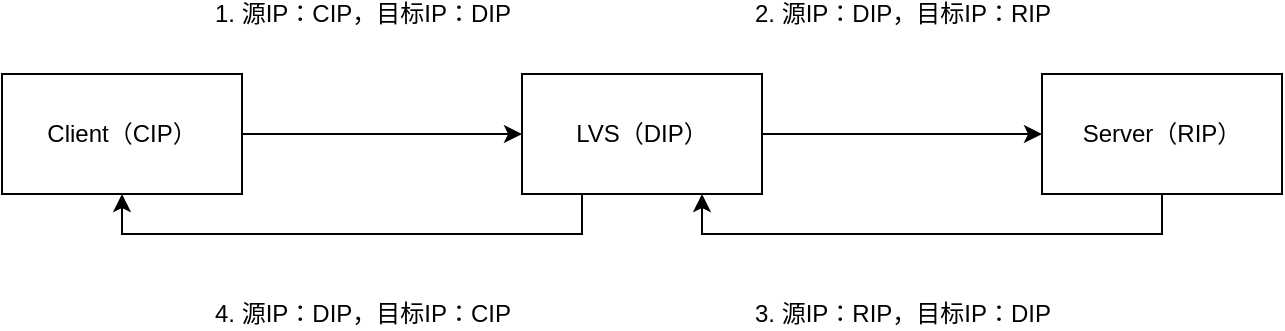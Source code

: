 <mxfile version="12.0.3" type="github" pages="2"><diagram id="XGJCP2oVrBj9UHKGXimX" name="LVS/NAT"><mxGraphModel dx="946" dy="597" grid="1" gridSize="10" guides="1" tooltips="1" connect="1" arrows="1" fold="1" page="0" pageScale="1" pageWidth="850" pageHeight="1100" math="0" shadow="0"><root><mxCell id="0"/><mxCell id="1" parent="0"/><mxCell id="vU1mHxbPiUz2_lGIzLmn-4" style="edgeStyle=orthogonalEdgeStyle;rounded=0;orthogonalLoop=1;jettySize=auto;html=1;exitX=1;exitY=0.5;exitDx=0;exitDy=0;entryX=0;entryY=0.5;entryDx=0;entryDy=0;" parent="1" source="vU1mHxbPiUz2_lGIzLmn-1" target="vU1mHxbPiUz2_lGIzLmn-2" edge="1"><mxGeometry relative="1" as="geometry"/></mxCell><mxCell id="vU1mHxbPiUz2_lGIzLmn-12" value="1. 源IP：CIP，目标IP：DIP" style="text;html=1;resizable=0;points=[];align=center;verticalAlign=middle;labelBackgroundColor=#ffffff;" parent="vU1mHxbPiUz2_lGIzLmn-4" vertex="1" connectable="0"><mxGeometry x="-0.757" y="2" relative="1" as="geometry"><mxPoint x="43" y="-58" as="offset"/></mxGeometry></mxCell><mxCell id="vU1mHxbPiUz2_lGIzLmn-1" value="Client（CIP）" style="rounded=0;whiteSpace=wrap;html=1;" parent="1" vertex="1"><mxGeometry x="160" y="210" width="120" height="60" as="geometry"/></mxCell><mxCell id="vU1mHxbPiUz2_lGIzLmn-5" style="edgeStyle=orthogonalEdgeStyle;rounded=0;orthogonalLoop=1;jettySize=auto;html=1;exitX=1;exitY=0.5;exitDx=0;exitDy=0;" parent="1" source="vU1mHxbPiUz2_lGIzLmn-2" target="vU1mHxbPiUz2_lGIzLmn-3" edge="1"><mxGeometry relative="1" as="geometry"/></mxCell><mxCell id="vU1mHxbPiUz2_lGIzLmn-14" value="2. 源IP：DIP，目标IP：RIP" style="text;html=1;resizable=0;points=[];align=center;verticalAlign=middle;labelBackgroundColor=#ffffff;" parent="vU1mHxbPiUz2_lGIzLmn-5" vertex="1" connectable="0"><mxGeometry x="-0.7" y="1" relative="1" as="geometry"><mxPoint x="49" y="-59" as="offset"/></mxGeometry></mxCell><mxCell id="vU1mHxbPiUz2_lGIzLmn-7" style="edgeStyle=orthogonalEdgeStyle;rounded=0;orthogonalLoop=1;jettySize=auto;html=1;exitX=0.25;exitY=1;exitDx=0;exitDy=0;entryX=0.5;entryY=1;entryDx=0;entryDy=0;" parent="1" source="vU1mHxbPiUz2_lGIzLmn-2" target="vU1mHxbPiUz2_lGIzLmn-1" edge="1"><mxGeometry relative="1" as="geometry"/></mxCell><mxCell id="vU1mHxbPiUz2_lGIzLmn-16" value="4. 源IP：DIP，目标IP：CIP" style="text;html=1;resizable=0;points=[];align=center;verticalAlign=middle;labelBackgroundColor=#ffffff;" parent="vU1mHxbPiUz2_lGIzLmn-7" vertex="1" connectable="0"><mxGeometry x="0.526" y="2" relative="1" as="geometry"><mxPoint x="76" y="38" as="offset"/></mxGeometry></mxCell><mxCell id="vU1mHxbPiUz2_lGIzLmn-2" value="LVS（DIP）" style="rounded=0;whiteSpace=wrap;html=1;" parent="1" vertex="1"><mxGeometry x="420" y="210" width="120" height="60" as="geometry"/></mxCell><mxCell id="vU1mHxbPiUz2_lGIzLmn-6" style="edgeStyle=orthogonalEdgeStyle;rounded=0;orthogonalLoop=1;jettySize=auto;html=1;exitX=0.5;exitY=1;exitDx=0;exitDy=0;entryX=0.75;entryY=1;entryDx=0;entryDy=0;" parent="1" source="vU1mHxbPiUz2_lGIzLmn-3" target="vU1mHxbPiUz2_lGIzLmn-2" edge="1"><mxGeometry relative="1" as="geometry"/></mxCell><mxCell id="vU1mHxbPiUz2_lGIzLmn-15" value="3. 源IP：RIP，目标IP：DIP" style="text;html=1;resizable=0;points=[];align=center;verticalAlign=middle;labelBackgroundColor=#ffffff;" parent="vU1mHxbPiUz2_lGIzLmn-6" vertex="1" connectable="0"><mxGeometry x="0.622" y="-1" relative="1" as="geometry"><mxPoint x="69" y="41" as="offset"/></mxGeometry></mxCell><mxCell id="vU1mHxbPiUz2_lGIzLmn-3" value="Server（RIP）" style="rounded=0;whiteSpace=wrap;html=1;" parent="1" vertex="1"><mxGeometry x="680" y="210" width="120" height="60" as="geometry"/></mxCell></root></mxGraphModel></diagram><diagram id="CGS_BT126msM_VWJsoz_" name="LVS/DR"><mxGraphModel dx="946" dy="646" grid="1" gridSize="10" guides="1" tooltips="1" connect="1" arrows="1" fold="1" page="0" pageScale="1" pageWidth="850" pageHeight="1100" math="0" shadow="0"><root><mxCell id="uGdn0ZmIPxQvjdIRkHFe-0"/><mxCell id="uGdn0ZmIPxQvjdIRkHFe-1" parent="uGdn0ZmIPxQvjdIRkHFe-0"/><mxCell id="8gxyb238K_zAw77RGEDk-0" style="edgeStyle=orthogonalEdgeStyle;rounded=0;orthogonalLoop=1;jettySize=auto;html=1;exitX=1;exitY=0.5;exitDx=0;exitDy=0;entryX=0;entryY=0.5;entryDx=0;entryDy=0;" edge="1" parent="uGdn0ZmIPxQvjdIRkHFe-1" source="8gxyb238K_zAw77RGEDk-2" target="8gxyb238K_zAw77RGEDk-5"><mxGeometry relative="1" as="geometry"/></mxCell><mxCell id="8gxyb238K_zAw77RGEDk-1" value="1. 源IP：CIP，目标IP：DIP" style="text;html=1;resizable=0;points=[];align=center;verticalAlign=middle;labelBackgroundColor=#ffffff;" vertex="1" connectable="0" parent="8gxyb238K_zAw77RGEDk-0"><mxGeometry x="-0.757" y="2" relative="1" as="geometry"><mxPoint x="43" y="-58" as="offset"/></mxGeometry></mxCell><mxCell id="8gxyb238K_zAw77RGEDk-2" value="Client（CIP）" style="rounded=0;whiteSpace=wrap;html=1;" vertex="1" parent="uGdn0ZmIPxQvjdIRkHFe-1"><mxGeometry x="150" y="240" width="120" height="60" as="geometry"/></mxCell><mxCell id="8gxyb238K_zAw77RGEDk-3" style="edgeStyle=orthogonalEdgeStyle;rounded=0;orthogonalLoop=1;jettySize=auto;html=1;exitX=1;exitY=0.5;exitDx=0;exitDy=0;" edge="1" parent="uGdn0ZmIPxQvjdIRkHFe-1" source="8gxyb238K_zAw77RGEDk-5" target="8gxyb238K_zAw77RGEDk-8"><mxGeometry relative="1" as="geometry"/></mxCell><mxCell id="8gxyb238K_zAw77RGEDk-4" value="2. 源IP：CIP，目标IP：RIP" style="text;html=1;resizable=0;points=[];align=center;verticalAlign=middle;labelBackgroundColor=#ffffff;" vertex="1" connectable="0" parent="8gxyb238K_zAw77RGEDk-3"><mxGeometry x="-0.7" y="1" relative="1" as="geometry"><mxPoint x="49" y="-59" as="offset"/></mxGeometry></mxCell><mxCell id="8gxyb238K_zAw77RGEDk-5" value="LVS（DIP）" style="rounded=0;whiteSpace=wrap;html=1;" vertex="1" parent="uGdn0ZmIPxQvjdIRkHFe-1"><mxGeometry x="410" y="240" width="120" height="60" as="geometry"/></mxCell><mxCell id="8gxyb238K_zAw77RGEDk-6" style="edgeStyle=orthogonalEdgeStyle;rounded=0;orthogonalLoop=1;jettySize=auto;html=1;exitX=0.5;exitY=1;exitDx=0;exitDy=0;entryX=0.5;entryY=1;entryDx=0;entryDy=0;" edge="1" parent="uGdn0ZmIPxQvjdIRkHFe-1" source="8gxyb238K_zAw77RGEDk-8" target="8gxyb238K_zAw77RGEDk-2"><mxGeometry relative="1" as="geometry"/></mxCell><mxCell id="8gxyb238K_zAw77RGEDk-7" value="3. 源IP：RIP，目标IP：CIP" style="text;html=1;resizable=0;points=[];align=center;verticalAlign=middle;labelBackgroundColor=#ffffff;" vertex="1" connectable="0" parent="8gxyb238K_zAw77RGEDk-6"><mxGeometry x="0.622" y="-1" relative="1" as="geometry"><mxPoint x="174" y="41" as="offset"/></mxGeometry></mxCell><mxCell id="8gxyb238K_zAw77RGEDk-8" value="Server（RIP）" style="rounded=0;whiteSpace=wrap;html=1;" vertex="1" parent="uGdn0ZmIPxQvjdIRkHFe-1"><mxGeometry x="670" y="240" width="120" height="60" as="geometry"/></mxCell></root></mxGraphModel></diagram></mxfile>